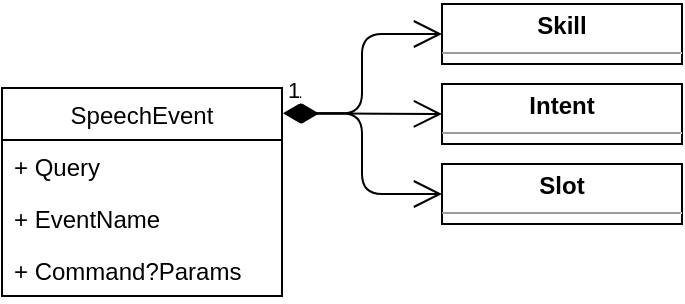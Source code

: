 <mxfile version="12.2.9" type="github" pages="1">
  <diagram id="TLOgQHaSp5y_gnU7wPiP" name="Page-1">
    <mxGraphModel dx="782" dy="437" grid="0" gridSize="10" guides="1" tooltips="1" connect="1" arrows="1" fold="1" page="1" pageScale="1" pageWidth="827" pageHeight="1169" math="0" shadow="0">
      <root>
        <mxCell id="0"/>
        <mxCell id="1" parent="0"/>
        <mxCell id="uboa9ONOTr4prIuZB7LI-12" value="&lt;p style=&quot;margin: 0px ; margin-top: 4px ; text-align: center&quot;&gt;&lt;b&gt;Skill&lt;/b&gt;&lt;/p&gt;&lt;hr size=&quot;1&quot;&gt;&lt;div style=&quot;height: 2px&quot;&gt;&lt;/div&gt;" style="verticalAlign=top;align=left;overflow=fill;fontSize=12;fontFamily=Helvetica;html=1;collapsible=0;noLabel=0;strokeColor=#000000;backgroundOutline=0;" parent="1" vertex="1">
          <mxGeometry x="360" y="68" width="120" height="30" as="geometry"/>
        </mxCell>
        <mxCell id="uboa9ONOTr4prIuZB7LI-13" value="&lt;p style=&quot;margin: 0px ; margin-top: 4px ; text-align: center&quot;&gt;&lt;b&gt;Intent&lt;/b&gt;&lt;/p&gt;&lt;hr size=&quot;1&quot;&gt;&lt;div style=&quot;height: 2px&quot;&gt;&lt;/div&gt;" style="verticalAlign=top;align=left;overflow=fill;fontSize=12;fontFamily=Helvetica;html=1;collapsible=0;noLabel=0;strokeColor=#000000;backgroundOutline=0;" parent="1" vertex="1">
          <mxGeometry x="360" y="108" width="120" height="30" as="geometry"/>
        </mxCell>
        <mxCell id="uboa9ONOTr4prIuZB7LI-14" value="&lt;p style=&quot;margin: 0px ; margin-top: 4px ; text-align: center&quot;&gt;&lt;b&gt;Slot&lt;/b&gt;&lt;/p&gt;&lt;hr size=&quot;1&quot;&gt;&lt;div style=&quot;height: 2px&quot;&gt;&lt;/div&gt;" style="verticalAlign=top;align=left;overflow=fill;fontSize=12;fontFamily=Helvetica;html=1;collapsible=0;noLabel=0;strokeColor=#000000;backgroundOutline=0;" parent="1" vertex="1">
          <mxGeometry x="360" y="148" width="120" height="30" as="geometry"/>
        </mxCell>
        <mxCell id="uboa9ONOTr4prIuZB7LI-15" value="1" style="endArrow=open;html=1;endSize=12;startArrow=diamondThin;startSize=14;startFill=1;edgeStyle=orthogonalEdgeStyle;align=left;verticalAlign=bottom;exitX=1.011;exitY=0.123;exitDx=0;exitDy=0;entryX=0;entryY=0.5;entryDx=0;entryDy=0;exitPerimeter=0;" parent="1" source="uboa9ONOTr4prIuZB7LI-18" target="uboa9ONOTr4prIuZB7LI-13" edge="1">
          <mxGeometry x="-1" y="3" relative="1" as="geometry">
            <mxPoint x="299.667" y="160.167" as="sourcePoint"/>
            <mxPoint x="340" y="280" as="targetPoint"/>
          </mxGeometry>
        </mxCell>
        <mxCell id="uboa9ONOTr4prIuZB7LI-16" value="1" style="endArrow=open;html=1;endSize=12;startArrow=diamondThin;startSize=14;startFill=1;edgeStyle=orthogonalEdgeStyle;align=left;verticalAlign=bottom;exitX=1.007;exitY=0.123;exitDx=0;exitDy=0;entryX=0;entryY=0.5;entryDx=0;entryDy=0;exitPerimeter=0;" parent="1" source="uboa9ONOTr4prIuZB7LI-18" target="uboa9ONOTr4prIuZB7LI-12" edge="1">
          <mxGeometry x="-1" y="3" relative="1" as="geometry">
            <mxPoint x="299.667" y="135.167" as="sourcePoint"/>
            <mxPoint x="260" y="200" as="targetPoint"/>
          </mxGeometry>
        </mxCell>
        <mxCell id="uboa9ONOTr4prIuZB7LI-17" value="1" style="endArrow=open;html=1;endSize=12;startArrow=diamondThin;startSize=14;startFill=1;edgeStyle=orthogonalEdgeStyle;align=left;verticalAlign=bottom;exitX=1.004;exitY=0.121;exitDx=0;exitDy=0;entryX=0;entryY=0.5;entryDx=0;entryDy=0;exitPerimeter=0;" parent="1" source="uboa9ONOTr4prIuZB7LI-18" target="uboa9ONOTr4prIuZB7LI-14" edge="1">
          <mxGeometry x="-1" y="3" relative="1" as="geometry">
            <mxPoint x="299.667" y="185.167" as="sourcePoint"/>
            <mxPoint x="330.167" y="245.167" as="targetPoint"/>
          </mxGeometry>
        </mxCell>
        <mxCell id="uboa9ONOTr4prIuZB7LI-18" value="SpeechEvent" style="swimlane;fontStyle=0;childLayout=stackLayout;horizontal=1;startSize=26;fillColor=none;horizontalStack=0;resizeParent=1;resizeParentMax=0;resizeLast=0;collapsible=1;marginBottom=0;strokeColor=#000000;" parent="1" vertex="1">
          <mxGeometry x="140" y="110" width="140" height="104" as="geometry">
            <mxRectangle x="140" y="110" width="98" height="26" as="alternateBounds"/>
          </mxGeometry>
        </mxCell>
        <mxCell id="uboa9ONOTr4prIuZB7LI-19" value="+ Query" style="text;strokeColor=none;fillColor=none;align=left;verticalAlign=top;spacingLeft=4;spacingRight=4;overflow=hidden;rotatable=0;points=[[0,0.5],[1,0.5]];portConstraint=eastwest;" parent="uboa9ONOTr4prIuZB7LI-18" vertex="1">
          <mxGeometry y="26" width="140" height="26" as="geometry"/>
        </mxCell>
        <mxCell id="uboa9ONOTr4prIuZB7LI-25" value="+ EventName" style="text;strokeColor=none;fillColor=none;align=left;verticalAlign=top;spacingLeft=4;spacingRight=4;overflow=hidden;rotatable=0;points=[[0,0.5],[1,0.5]];portConstraint=eastwest;" parent="uboa9ONOTr4prIuZB7LI-18" vertex="1">
          <mxGeometry y="52" width="140" height="26" as="geometry"/>
        </mxCell>
        <mxCell id="uboa9ONOTr4prIuZB7LI-26" value="+ Command?Params" style="text;strokeColor=none;fillColor=none;align=left;verticalAlign=top;spacingLeft=4;spacingRight=4;overflow=hidden;rotatable=0;points=[[0,0.5],[1,0.5]];portConstraint=eastwest;" parent="uboa9ONOTr4prIuZB7LI-18" vertex="1">
          <mxGeometry y="78" width="140" height="26" as="geometry"/>
        </mxCell>
      </root>
    </mxGraphModel>
  </diagram>
</mxfile>
